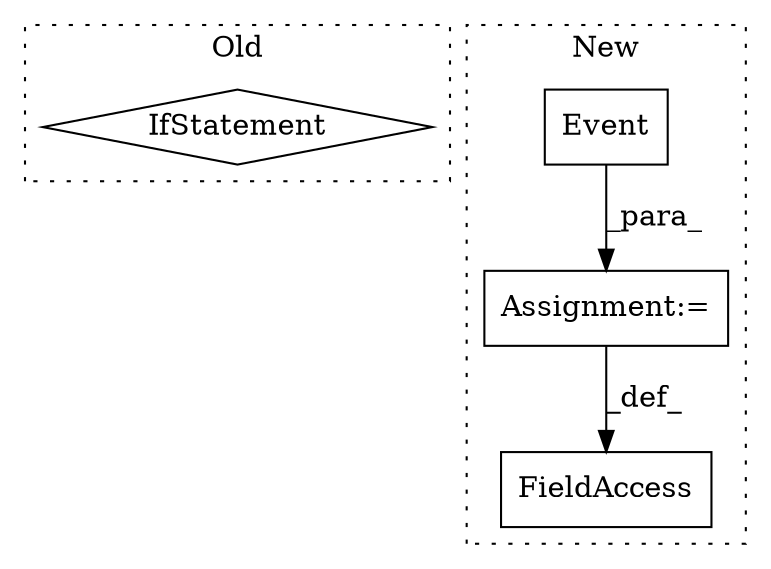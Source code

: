 digraph G {
subgraph cluster0 {
1 [label="IfStatement" a="25" s="1131,1146" l="4,2" shape="diamond"];
label = "Old";
style="dotted";
}
subgraph cluster1 {
2 [label="Event" a="32" s="1875" l="7" shape="box"];
3 [label="Assignment:=" a="7" s="1864" l="1" shape="box"];
4 [label="FieldAccess" a="22" s="1847" l="17" shape="box"];
label = "New";
style="dotted";
}
2 -> 3 [label="_para_"];
3 -> 4 [label="_def_"];
}